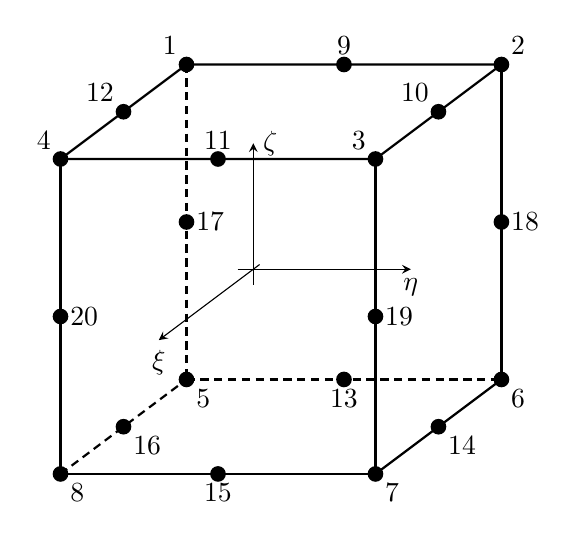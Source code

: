 \begin{tikzpicture}[scale=2,>=stealth,
  x={(-0.4cm,-0.3cm)}, y={ (1cm,0cm) }, z={(0cm,1cm)}]
 \tikzstyle{elemnode} = [fill,circle,inner sep=2]
 \tikzstyle{background} = [densely dashed]
 \newcommand{\fs}{0.25}
 
% Coord.sys. (shifted for readability)
 \draw[->,xshift=-5] (-0.1,0,0) -- (1.5,0,0) node[at end,below] {$\xi$};
 \draw[->,xshift=-5] (0,-0.1,0) -- (0,1,0) node[at end,below] {$\eta$};
 \draw[->,xshift=-5] (0,0,-0.1) -- (0,0,0.8) node[at end,right] {$\zeta$};

% Can't use rectangle in 3d
 \draw[thick] (-1,-1,1) -- (-1,1,1) -- (1,1,1) -- (1,-1,1) -- cycle;
 \draw[thick,background] (-1,-1,-1) -- (-1,1,-1);
 \draw[thick] (-1,1,-1)-- (1,1,-1);
 \draw[thick] (1,1,-1) -- (1,-1,-1);
 \draw[thick,background] (1,-1,-1) -- (-1,-1,-1);
 \draw[thick,background] (-1,-1,1) -- (-1,-1,-1);
 \draw[thick] (-1,1,1) -- (-1,1,-1);
 \draw[thick] (1,-1,1) -- (1,-1,-1);
 \draw[thick] (1,1,1) -- (1,1,-1);

% Nodes
 \node[elemnode] (n1) at (-1,-1, 1) {}; \node[above left] at (n1) {1};
 \node[elemnode] (n2) at (-1, 1, 1) {}; \node[above right] at (n2) {2};
 \node[elemnode] (n3) at ( 1, 1, 1) {}; \node[above left] at (n3) {3};
 \node[elemnode] (n4) at ( 1,-1, 1) {}; \node[above left] at (n4) {4};
 \node[elemnode] (n5) at (-1,-1,-1) {}; \node[below right] at (n5) {5};
 \node[elemnode] (n6) at (-1, 1,-1) {}; \node[below right] at (n6) {6};
 \node[elemnode] (n7) at ( 1, 1,-1) {}; \node[below right] at (n7) {7};
 \node[elemnode] (n8) at ( 1,-1,-1) {}; \node[below right] at (n8) {8};

 \node[elemnode] (n9)  at (-1, 0, 1) {}; \node[above] at (n9) {9};
 \node[elemnode] (n10) at ( 0, 1, 1) {}; \node[above left] at (n10) {10};
 \node[elemnode] (n11) at ( 1, 0, 1) {}; \node[above] at (n11) {11};
 \node[elemnode] (n12) at ( 0,-1, 1) {}; \node[above left] at (n12) {12};

 \node[elemnode] (n13) at (-1, 0,-1) {}; \node[below] at (n13) {13};
 \node[elemnode] (n14) at ( 0, 1,-1) {}; \node[below right] at (n14) {14};
 \node[elemnode] (n15) at ( 1, 0,-1) {}; \node[below] at (n15) {15};
 \node[elemnode] (n16) at ( 0,-1,-1) {}; \node[below right] at (n16) {16};

 \node[elemnode] (n17) at (-1,-1, 0) {}; \node[right] at (n17) {17};
 \node[elemnode] (n18) at (-1, 1, 0) {}; \node[right] at (n18) {18};
 \node[elemnode] (n19) at ( 1, 1, 0) {}; \node[right] at (n19) {19};
 \node[elemnode] (n20) at ( 1,-1, 0) {}; \node[right] at (n20) {20};

\end{tikzpicture}
